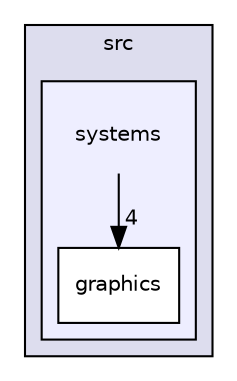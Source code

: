 digraph "yapre/src/systems" {
  bgcolor=transparent;
  compound=true
  node [ fontsize="10", fontname="Helvetica"];
  edge [ labelfontsize="10", labelfontname="Helvetica"];
  subgraph clusterdir_f01f4748a2d9cc77a0ed5cdfd6bb83f8 {
    graph [ bgcolor="#ddddee", pencolor="black", label="src" fontname="Helvetica", fontsize="10", URL="dir_f01f4748a2d9cc77a0ed5cdfd6bb83f8.html"]
  subgraph clusterdir_4afc0fa801309476c8c8c94253bb27b2 {
    graph [ bgcolor="#eeeeff", pencolor="black", label="" URL="dir_4afc0fa801309476c8c8c94253bb27b2.html"];
    dir_4afc0fa801309476c8c8c94253bb27b2 [shape=plaintext label="systems"];
    dir_69c64aeb9e381f2028556ee636386e91 [shape=box label="graphics" color="black" fillcolor="white" style="filled" URL="dir_69c64aeb9e381f2028556ee636386e91.html"];
  }
  }
  dir_4afc0fa801309476c8c8c94253bb27b2->dir_69c64aeb9e381f2028556ee636386e91 [headlabel="4", labeldistance=1.5 headhref="dir_000002_000003.html"];
}
